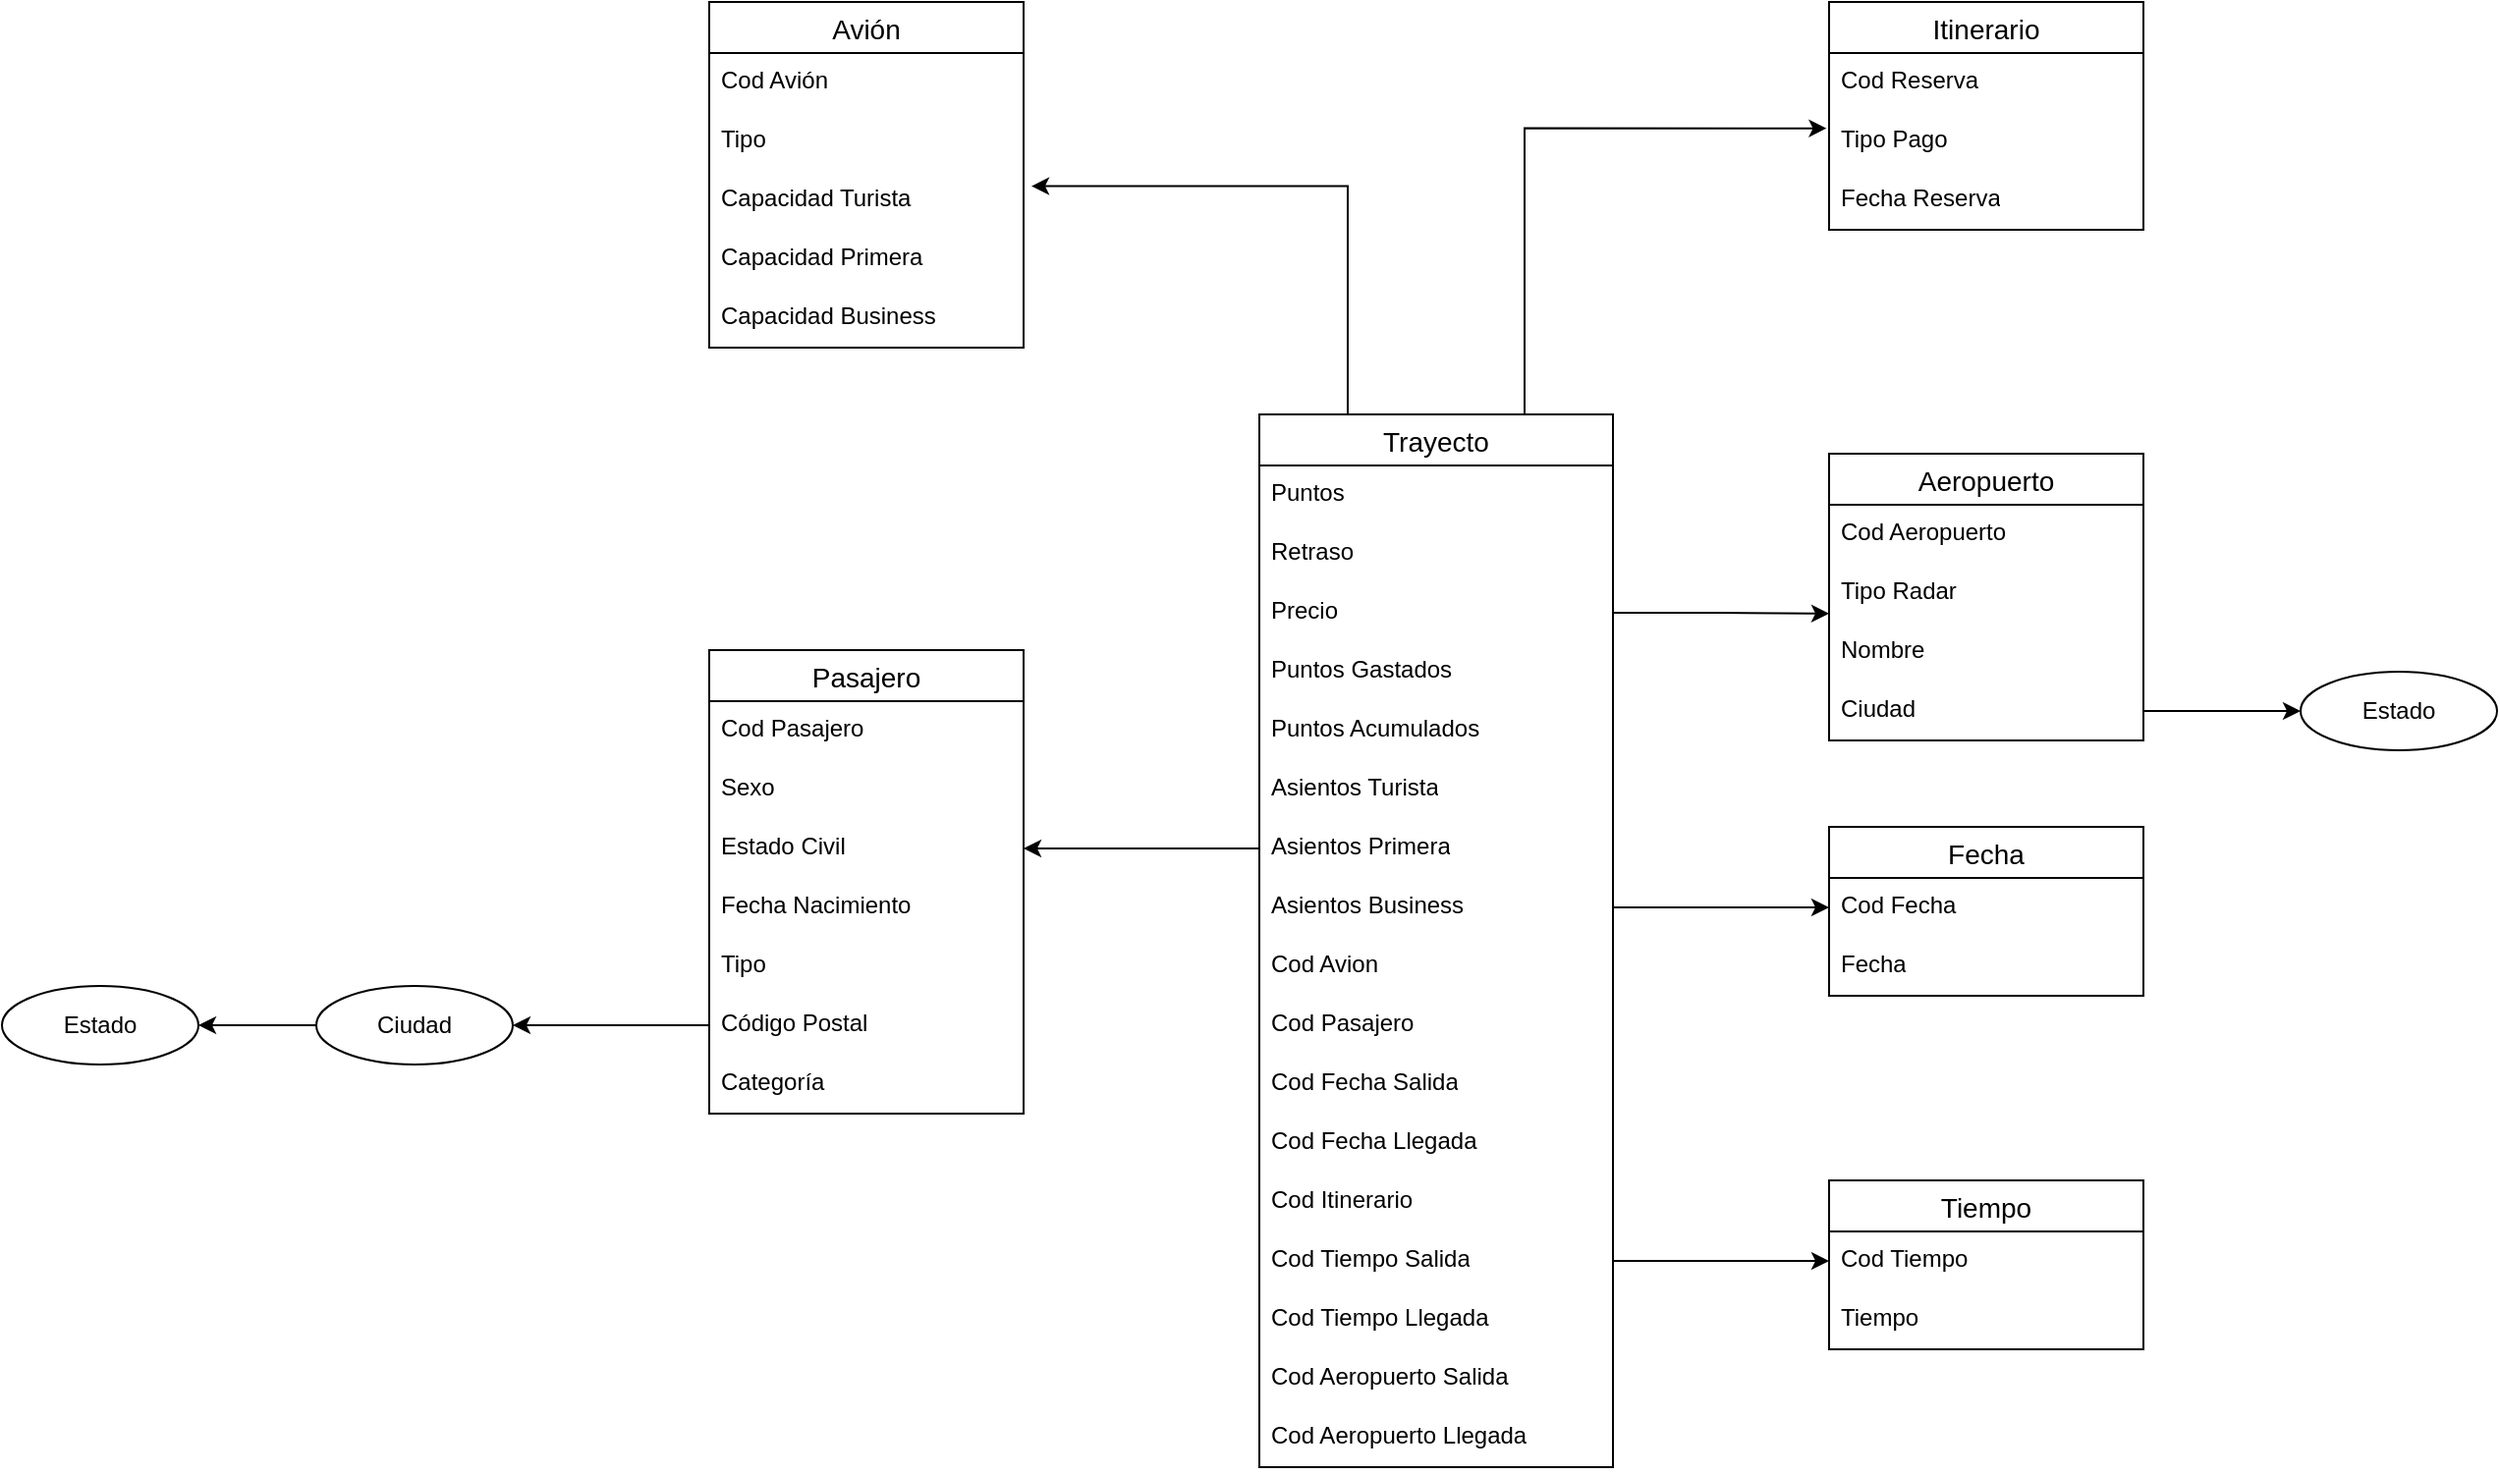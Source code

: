 <mxfile version="24.8.6" pages="2">
  <diagram name="Página-1" id="S4jOsOn_Ya11sdPhB-Du">
    <mxGraphModel dx="2493" dy="823" grid="1" gridSize="10" guides="1" tooltips="1" connect="1" arrows="1" fold="1" page="1" pageScale="1" pageWidth="827" pageHeight="1169" math="0" shadow="0">
      <root>
        <mxCell id="0" />
        <mxCell id="1" parent="0" />
        <mxCell id="UBzwf_cJOCPCS6G_j0R8-1" value="Trayecto" style="swimlane;fontStyle=0;childLayout=stackLayout;horizontal=1;startSize=26;horizontalStack=0;resizeParent=1;resizeParentMax=0;resizeLast=0;collapsible=1;marginBottom=0;align=center;fontSize=14;" parent="1" vertex="1">
          <mxGeometry x="280" y="240" width="180" height="536" as="geometry" />
        </mxCell>
        <mxCell id="UBzwf_cJOCPCS6G_j0R8-2" value="Puntos" style="text;strokeColor=none;fillColor=none;spacingLeft=4;spacingRight=4;overflow=hidden;rotatable=0;points=[[0,0.5],[1,0.5]];portConstraint=eastwest;fontSize=12;whiteSpace=wrap;html=1;" parent="UBzwf_cJOCPCS6G_j0R8-1" vertex="1">
          <mxGeometry y="26" width="180" height="30" as="geometry" />
        </mxCell>
        <mxCell id="UBzwf_cJOCPCS6G_j0R8-3" value="Retraso" style="text;strokeColor=none;fillColor=none;spacingLeft=4;spacingRight=4;overflow=hidden;rotatable=0;points=[[0,0.5],[1,0.5]];portConstraint=eastwest;fontSize=12;whiteSpace=wrap;html=1;" parent="UBzwf_cJOCPCS6G_j0R8-1" vertex="1">
          <mxGeometry y="56" width="180" height="30" as="geometry" />
        </mxCell>
        <mxCell id="UBzwf_cJOCPCS6G_j0R8-4" value="Precio" style="text;strokeColor=none;fillColor=none;spacingLeft=4;spacingRight=4;overflow=hidden;rotatable=0;points=[[0,0.5],[1,0.5]];portConstraint=eastwest;fontSize=12;whiteSpace=wrap;html=1;" parent="UBzwf_cJOCPCS6G_j0R8-1" vertex="1">
          <mxGeometry y="86" width="180" height="30" as="geometry" />
        </mxCell>
        <mxCell id="UBzwf_cJOCPCS6G_j0R8-6" value="Puntos Gastados" style="text;strokeColor=none;fillColor=none;spacingLeft=4;spacingRight=4;overflow=hidden;rotatable=0;points=[[0,0.5],[1,0.5]];portConstraint=eastwest;fontSize=12;whiteSpace=wrap;html=1;" parent="UBzwf_cJOCPCS6G_j0R8-1" vertex="1">
          <mxGeometry y="116" width="180" height="30" as="geometry" />
        </mxCell>
        <mxCell id="UBzwf_cJOCPCS6G_j0R8-7" value="Puntos Acumulados" style="text;strokeColor=none;fillColor=none;spacingLeft=4;spacingRight=4;overflow=hidden;rotatable=0;points=[[0,0.5],[1,0.5]];portConstraint=eastwest;fontSize=12;whiteSpace=wrap;html=1;" parent="UBzwf_cJOCPCS6G_j0R8-1" vertex="1">
          <mxGeometry y="146" width="180" height="30" as="geometry" />
        </mxCell>
        <mxCell id="UBzwf_cJOCPCS6G_j0R8-8" value="Asientos Turista" style="text;strokeColor=none;fillColor=none;spacingLeft=4;spacingRight=4;overflow=hidden;rotatable=0;points=[[0,0.5],[1,0.5]];portConstraint=eastwest;fontSize=12;whiteSpace=wrap;html=1;" parent="UBzwf_cJOCPCS6G_j0R8-1" vertex="1">
          <mxGeometry y="176" width="180" height="30" as="geometry" />
        </mxCell>
        <mxCell id="UBzwf_cJOCPCS6G_j0R8-9" value="Asientos Primera" style="text;strokeColor=none;fillColor=none;spacingLeft=4;spacingRight=4;overflow=hidden;rotatable=0;points=[[0,0.5],[1,0.5]];portConstraint=eastwest;fontSize=12;whiteSpace=wrap;html=1;" parent="UBzwf_cJOCPCS6G_j0R8-1" vertex="1">
          <mxGeometry y="206" width="180" height="30" as="geometry" />
        </mxCell>
        <mxCell id="UBzwf_cJOCPCS6G_j0R8-10" value="Asientos Business" style="text;strokeColor=none;fillColor=none;spacingLeft=4;spacingRight=4;overflow=hidden;rotatable=0;points=[[0,0.5],[1,0.5]];portConstraint=eastwest;fontSize=12;whiteSpace=wrap;html=1;" parent="UBzwf_cJOCPCS6G_j0R8-1" vertex="1">
          <mxGeometry y="236" width="180" height="30" as="geometry" />
        </mxCell>
        <mxCell id="UBzwf_cJOCPCS6G_j0R8-12" value="Cod Avion" style="text;strokeColor=none;fillColor=none;spacingLeft=4;spacingRight=4;overflow=hidden;rotatable=0;points=[[0,0.5],[1,0.5]];portConstraint=eastwest;fontSize=12;whiteSpace=wrap;html=1;" parent="UBzwf_cJOCPCS6G_j0R8-1" vertex="1">
          <mxGeometry y="266" width="180" height="30" as="geometry" />
        </mxCell>
        <mxCell id="UBzwf_cJOCPCS6G_j0R8-13" value="Cod Pasajero" style="text;strokeColor=none;fillColor=none;spacingLeft=4;spacingRight=4;overflow=hidden;rotatable=0;points=[[0,0.5],[1,0.5]];portConstraint=eastwest;fontSize=12;whiteSpace=wrap;html=1;" parent="UBzwf_cJOCPCS6G_j0R8-1" vertex="1">
          <mxGeometry y="296" width="180" height="30" as="geometry" />
        </mxCell>
        <mxCell id="UBzwf_cJOCPCS6G_j0R8-14" value="Cod Fecha Salida" style="text;strokeColor=none;fillColor=none;spacingLeft=4;spacingRight=4;overflow=hidden;rotatable=0;points=[[0,0.5],[1,0.5]];portConstraint=eastwest;fontSize=12;whiteSpace=wrap;html=1;" parent="UBzwf_cJOCPCS6G_j0R8-1" vertex="1">
          <mxGeometry y="326" width="180" height="30" as="geometry" />
        </mxCell>
        <mxCell id="UBzwf_cJOCPCS6G_j0R8-15" value="Cod Fecha Llegada" style="text;strokeColor=none;fillColor=none;spacingLeft=4;spacingRight=4;overflow=hidden;rotatable=0;points=[[0,0.5],[1,0.5]];portConstraint=eastwest;fontSize=12;whiteSpace=wrap;html=1;" parent="UBzwf_cJOCPCS6G_j0R8-1" vertex="1">
          <mxGeometry y="356" width="180" height="30" as="geometry" />
        </mxCell>
        <mxCell id="UBzwf_cJOCPCS6G_j0R8-16" value="Cod Itinerario" style="text;strokeColor=none;fillColor=none;spacingLeft=4;spacingRight=4;overflow=hidden;rotatable=0;points=[[0,0.5],[1,0.5]];portConstraint=eastwest;fontSize=12;whiteSpace=wrap;html=1;" parent="UBzwf_cJOCPCS6G_j0R8-1" vertex="1">
          <mxGeometry y="386" width="180" height="30" as="geometry" />
        </mxCell>
        <mxCell id="UBzwf_cJOCPCS6G_j0R8-17" value="Cod Tiempo Salida" style="text;strokeColor=none;fillColor=none;spacingLeft=4;spacingRight=4;overflow=hidden;rotatable=0;points=[[0,0.5],[1,0.5]];portConstraint=eastwest;fontSize=12;whiteSpace=wrap;html=1;" parent="UBzwf_cJOCPCS6G_j0R8-1" vertex="1">
          <mxGeometry y="416" width="180" height="30" as="geometry" />
        </mxCell>
        <mxCell id="UBzwf_cJOCPCS6G_j0R8-18" value="Cod Tiempo Llegada&lt;span style=&quot;white-space: pre;&quot;&gt;&#x9;&lt;/span&gt;&lt;span style=&quot;white-space: pre;&quot;&gt;&#x9;&lt;/span&gt;" style="text;strokeColor=none;fillColor=none;spacingLeft=4;spacingRight=4;overflow=hidden;rotatable=0;points=[[0,0.5],[1,0.5]];portConstraint=eastwest;fontSize=12;whiteSpace=wrap;html=1;" parent="UBzwf_cJOCPCS6G_j0R8-1" vertex="1">
          <mxGeometry y="446" width="180" height="30" as="geometry" />
        </mxCell>
        <mxCell id="UBzwf_cJOCPCS6G_j0R8-19" value="Cod Aeropuerto Salida" style="text;strokeColor=none;fillColor=none;spacingLeft=4;spacingRight=4;overflow=hidden;rotatable=0;points=[[0,0.5],[1,0.5]];portConstraint=eastwest;fontSize=12;whiteSpace=wrap;html=1;" parent="UBzwf_cJOCPCS6G_j0R8-1" vertex="1">
          <mxGeometry y="476" width="180" height="30" as="geometry" />
        </mxCell>
        <mxCell id="UBzwf_cJOCPCS6G_j0R8-20" value="Cod Aeropuerto Llegada" style="text;strokeColor=none;fillColor=none;spacingLeft=4;spacingRight=4;overflow=hidden;rotatable=0;points=[[0,0.5],[1,0.5]];portConstraint=eastwest;fontSize=12;whiteSpace=wrap;html=1;" parent="UBzwf_cJOCPCS6G_j0R8-1" vertex="1">
          <mxGeometry y="506" width="180" height="30" as="geometry" />
        </mxCell>
        <mxCell id="UBzwf_cJOCPCS6G_j0R8-22" value="Avión" style="swimlane;fontStyle=0;childLayout=stackLayout;horizontal=1;startSize=26;horizontalStack=0;resizeParent=1;resizeParentMax=0;resizeLast=0;collapsible=1;marginBottom=0;align=center;fontSize=14;" parent="1" vertex="1">
          <mxGeometry y="30" width="160" height="176" as="geometry" />
        </mxCell>
        <mxCell id="UBzwf_cJOCPCS6G_j0R8-23" value="Cod Avión" style="text;strokeColor=none;fillColor=none;spacingLeft=4;spacingRight=4;overflow=hidden;rotatable=0;points=[[0,0.5],[1,0.5]];portConstraint=eastwest;fontSize=12;whiteSpace=wrap;html=1;" parent="UBzwf_cJOCPCS6G_j0R8-22" vertex="1">
          <mxGeometry y="26" width="160" height="30" as="geometry" />
        </mxCell>
        <mxCell id="UBzwf_cJOCPCS6G_j0R8-24" value="Tipo" style="text;strokeColor=none;fillColor=none;spacingLeft=4;spacingRight=4;overflow=hidden;rotatable=0;points=[[0,0.5],[1,0.5]];portConstraint=eastwest;fontSize=12;whiteSpace=wrap;html=1;" parent="UBzwf_cJOCPCS6G_j0R8-22" vertex="1">
          <mxGeometry y="56" width="160" height="30" as="geometry" />
        </mxCell>
        <mxCell id="UBzwf_cJOCPCS6G_j0R8-25" value="Capacidad Turista" style="text;strokeColor=none;fillColor=none;spacingLeft=4;spacingRight=4;overflow=hidden;rotatable=0;points=[[0,0.5],[1,0.5]];portConstraint=eastwest;fontSize=12;whiteSpace=wrap;html=1;" parent="UBzwf_cJOCPCS6G_j0R8-22" vertex="1">
          <mxGeometry y="86" width="160" height="30" as="geometry" />
        </mxCell>
        <mxCell id="UBzwf_cJOCPCS6G_j0R8-26" value="Capacidad Primera" style="text;strokeColor=none;fillColor=none;spacingLeft=4;spacingRight=4;overflow=hidden;rotatable=0;points=[[0,0.5],[1,0.5]];portConstraint=eastwest;fontSize=12;whiteSpace=wrap;html=1;" parent="UBzwf_cJOCPCS6G_j0R8-22" vertex="1">
          <mxGeometry y="116" width="160" height="30" as="geometry" />
        </mxCell>
        <mxCell id="UBzwf_cJOCPCS6G_j0R8-27" value="Capacidad Business" style="text;strokeColor=none;fillColor=none;spacingLeft=4;spacingRight=4;overflow=hidden;rotatable=0;points=[[0,0.5],[1,0.5]];portConstraint=eastwest;fontSize=12;whiteSpace=wrap;html=1;" parent="UBzwf_cJOCPCS6G_j0R8-22" vertex="1">
          <mxGeometry y="146" width="160" height="30" as="geometry" />
        </mxCell>
        <mxCell id="UBzwf_cJOCPCS6G_j0R8-29" value="Pasajero" style="swimlane;fontStyle=0;childLayout=stackLayout;horizontal=1;startSize=26;horizontalStack=0;resizeParent=1;resizeParentMax=0;resizeLast=0;collapsible=1;marginBottom=0;align=center;fontSize=14;" parent="1" vertex="1">
          <mxGeometry y="360" width="160" height="236" as="geometry" />
        </mxCell>
        <mxCell id="UBzwf_cJOCPCS6G_j0R8-30" value="Cod Pasajero" style="text;strokeColor=none;fillColor=none;spacingLeft=4;spacingRight=4;overflow=hidden;rotatable=0;points=[[0,0.5],[1,0.5]];portConstraint=eastwest;fontSize=12;whiteSpace=wrap;html=1;" parent="UBzwf_cJOCPCS6G_j0R8-29" vertex="1">
          <mxGeometry y="26" width="160" height="30" as="geometry" />
        </mxCell>
        <mxCell id="UBzwf_cJOCPCS6G_j0R8-31" value="Sexo" style="text;strokeColor=none;fillColor=none;spacingLeft=4;spacingRight=4;overflow=hidden;rotatable=0;points=[[0,0.5],[1,0.5]];portConstraint=eastwest;fontSize=12;whiteSpace=wrap;html=1;" parent="UBzwf_cJOCPCS6G_j0R8-29" vertex="1">
          <mxGeometry y="56" width="160" height="30" as="geometry" />
        </mxCell>
        <mxCell id="UBzwf_cJOCPCS6G_j0R8-32" value="Estado Civil" style="text;strokeColor=none;fillColor=none;spacingLeft=4;spacingRight=4;overflow=hidden;rotatable=0;points=[[0,0.5],[1,0.5]];portConstraint=eastwest;fontSize=12;whiteSpace=wrap;html=1;" parent="UBzwf_cJOCPCS6G_j0R8-29" vertex="1">
          <mxGeometry y="86" width="160" height="30" as="geometry" />
        </mxCell>
        <mxCell id="UBzwf_cJOCPCS6G_j0R8-33" value="Fecha Nacimiento" style="text;strokeColor=none;fillColor=none;spacingLeft=4;spacingRight=4;overflow=hidden;rotatable=0;points=[[0,0.5],[1,0.5]];portConstraint=eastwest;fontSize=12;whiteSpace=wrap;html=1;" parent="UBzwf_cJOCPCS6G_j0R8-29" vertex="1">
          <mxGeometry y="116" width="160" height="30" as="geometry" />
        </mxCell>
        <mxCell id="UBzwf_cJOCPCS6G_j0R8-34" value="Tipo" style="text;strokeColor=none;fillColor=none;spacingLeft=4;spacingRight=4;overflow=hidden;rotatable=0;points=[[0,0.5],[1,0.5]];portConstraint=eastwest;fontSize=12;whiteSpace=wrap;html=1;" parent="UBzwf_cJOCPCS6G_j0R8-29" vertex="1">
          <mxGeometry y="146" width="160" height="30" as="geometry" />
        </mxCell>
        <mxCell id="UBzwf_cJOCPCS6G_j0R8-35" value="Código Postal" style="text;strokeColor=none;fillColor=none;spacingLeft=4;spacingRight=4;overflow=hidden;rotatable=0;points=[[0,0.5],[1,0.5]];portConstraint=eastwest;fontSize=12;whiteSpace=wrap;html=1;" parent="UBzwf_cJOCPCS6G_j0R8-29" vertex="1">
          <mxGeometry y="176" width="160" height="30" as="geometry" />
        </mxCell>
        <mxCell id="UBzwf_cJOCPCS6G_j0R8-36" value="Categoría" style="text;strokeColor=none;fillColor=none;spacingLeft=4;spacingRight=4;overflow=hidden;rotatable=0;points=[[0,0.5],[1,0.5]];portConstraint=eastwest;fontSize=12;whiteSpace=wrap;html=1;" parent="UBzwf_cJOCPCS6G_j0R8-29" vertex="1">
          <mxGeometry y="206" width="160" height="30" as="geometry" />
        </mxCell>
        <mxCell id="UBzwf_cJOCPCS6G_j0R8-66" style="edgeStyle=orthogonalEdgeStyle;rounded=0;orthogonalLoop=1;jettySize=auto;html=1;exitX=0;exitY=0.5;exitDx=0;exitDy=0;entryX=1;entryY=0.5;entryDx=0;entryDy=0;" parent="1" source="UBzwf_cJOCPCS6G_j0R8-37" target="UBzwf_cJOCPCS6G_j0R8-38" edge="1">
          <mxGeometry relative="1" as="geometry" />
        </mxCell>
        <mxCell id="UBzwf_cJOCPCS6G_j0R8-37" value="Ciudad" style="ellipse;whiteSpace=wrap;html=1;align=center;" parent="1" vertex="1">
          <mxGeometry x="-200" y="531" width="100" height="40" as="geometry" />
        </mxCell>
        <mxCell id="UBzwf_cJOCPCS6G_j0R8-38" value="Estado" style="ellipse;whiteSpace=wrap;html=1;align=center;" parent="1" vertex="1">
          <mxGeometry x="-360" y="531" width="100" height="40" as="geometry" />
        </mxCell>
        <mxCell id="UBzwf_cJOCPCS6G_j0R8-39" value="Itinerario" style="swimlane;fontStyle=0;childLayout=stackLayout;horizontal=1;startSize=26;horizontalStack=0;resizeParent=1;resizeParentMax=0;resizeLast=0;collapsible=1;marginBottom=0;align=center;fontSize=14;" parent="1" vertex="1">
          <mxGeometry x="570" y="30" width="160" height="116" as="geometry" />
        </mxCell>
        <mxCell id="UBzwf_cJOCPCS6G_j0R8-40" value="Cod Reserva" style="text;strokeColor=none;fillColor=none;spacingLeft=4;spacingRight=4;overflow=hidden;rotatable=0;points=[[0,0.5],[1,0.5]];portConstraint=eastwest;fontSize=12;whiteSpace=wrap;html=1;" parent="UBzwf_cJOCPCS6G_j0R8-39" vertex="1">
          <mxGeometry y="26" width="160" height="30" as="geometry" />
        </mxCell>
        <mxCell id="UBzwf_cJOCPCS6G_j0R8-41" value="Tipo Pago" style="text;strokeColor=none;fillColor=none;spacingLeft=4;spacingRight=4;overflow=hidden;rotatable=0;points=[[0,0.5],[1,0.5]];portConstraint=eastwest;fontSize=12;whiteSpace=wrap;html=1;" parent="UBzwf_cJOCPCS6G_j0R8-39" vertex="1">
          <mxGeometry y="56" width="160" height="30" as="geometry" />
        </mxCell>
        <mxCell id="UBzwf_cJOCPCS6G_j0R8-42" value="Fecha Reserva" style="text;strokeColor=none;fillColor=none;spacingLeft=4;spacingRight=4;overflow=hidden;rotatable=0;points=[[0,0.5],[1,0.5]];portConstraint=eastwest;fontSize=12;whiteSpace=wrap;html=1;" parent="UBzwf_cJOCPCS6G_j0R8-39" vertex="1">
          <mxGeometry y="86" width="160" height="30" as="geometry" />
        </mxCell>
        <mxCell id="UBzwf_cJOCPCS6G_j0R8-45" value="Aeropuerto" style="swimlane;fontStyle=0;childLayout=stackLayout;horizontal=1;startSize=26;horizontalStack=0;resizeParent=1;resizeParentMax=0;resizeLast=0;collapsible=1;marginBottom=0;align=center;fontSize=14;" parent="1" vertex="1">
          <mxGeometry x="570" y="260" width="160" height="146" as="geometry" />
        </mxCell>
        <mxCell id="UBzwf_cJOCPCS6G_j0R8-46" value="Cod Aeropuerto" style="text;strokeColor=none;fillColor=none;spacingLeft=4;spacingRight=4;overflow=hidden;rotatable=0;points=[[0,0.5],[1,0.5]];portConstraint=eastwest;fontSize=12;whiteSpace=wrap;html=1;" parent="UBzwf_cJOCPCS6G_j0R8-45" vertex="1">
          <mxGeometry y="26" width="160" height="30" as="geometry" />
        </mxCell>
        <mxCell id="UBzwf_cJOCPCS6G_j0R8-47" value="Tipo Radar" style="text;strokeColor=none;fillColor=none;spacingLeft=4;spacingRight=4;overflow=hidden;rotatable=0;points=[[0,0.5],[1,0.5]];portConstraint=eastwest;fontSize=12;whiteSpace=wrap;html=1;" parent="UBzwf_cJOCPCS6G_j0R8-45" vertex="1">
          <mxGeometry y="56" width="160" height="30" as="geometry" />
        </mxCell>
        <mxCell id="UBzwf_cJOCPCS6G_j0R8-48" value="Nombre" style="text;strokeColor=none;fillColor=none;spacingLeft=4;spacingRight=4;overflow=hidden;rotatable=0;points=[[0,0.5],[1,0.5]];portConstraint=eastwest;fontSize=12;whiteSpace=wrap;html=1;" parent="UBzwf_cJOCPCS6G_j0R8-45" vertex="1">
          <mxGeometry y="86" width="160" height="30" as="geometry" />
        </mxCell>
        <mxCell id="UBzwf_cJOCPCS6G_j0R8-49" value="Ciudad" style="text;strokeColor=none;fillColor=none;spacingLeft=4;spacingRight=4;overflow=hidden;rotatable=0;points=[[0,0.5],[1,0.5]];portConstraint=eastwest;fontSize=12;whiteSpace=wrap;html=1;" parent="UBzwf_cJOCPCS6G_j0R8-45" vertex="1">
          <mxGeometry y="116" width="160" height="30" as="geometry" />
        </mxCell>
        <mxCell id="UBzwf_cJOCPCS6G_j0R8-51" value="Estado" style="ellipse;whiteSpace=wrap;html=1;align=center;" parent="1" vertex="1">
          <mxGeometry x="810" y="371" width="100" height="40" as="geometry" />
        </mxCell>
        <mxCell id="UBzwf_cJOCPCS6G_j0R8-52" value="Fecha" style="swimlane;fontStyle=0;childLayout=stackLayout;horizontal=1;startSize=26;horizontalStack=0;resizeParent=1;resizeParentMax=0;resizeLast=0;collapsible=1;marginBottom=0;align=center;fontSize=14;" parent="1" vertex="1">
          <mxGeometry x="570" y="450" width="160" height="86" as="geometry" />
        </mxCell>
        <mxCell id="UBzwf_cJOCPCS6G_j0R8-53" value="Cod Fecha" style="text;strokeColor=none;fillColor=none;spacingLeft=4;spacingRight=4;overflow=hidden;rotatable=0;points=[[0,0.5],[1,0.5]];portConstraint=eastwest;fontSize=12;whiteSpace=wrap;html=1;" parent="UBzwf_cJOCPCS6G_j0R8-52" vertex="1">
          <mxGeometry y="26" width="160" height="30" as="geometry" />
        </mxCell>
        <mxCell id="UBzwf_cJOCPCS6G_j0R8-54" value="Fecha" style="text;strokeColor=none;fillColor=none;spacingLeft=4;spacingRight=4;overflow=hidden;rotatable=0;points=[[0,0.5],[1,0.5]];portConstraint=eastwest;fontSize=12;whiteSpace=wrap;html=1;" parent="UBzwf_cJOCPCS6G_j0R8-52" vertex="1">
          <mxGeometry y="56" width="160" height="30" as="geometry" />
        </mxCell>
        <mxCell id="UBzwf_cJOCPCS6G_j0R8-57" value="Tiempo" style="swimlane;fontStyle=0;childLayout=stackLayout;horizontal=1;startSize=26;horizontalStack=0;resizeParent=1;resizeParentMax=0;resizeLast=0;collapsible=1;marginBottom=0;align=center;fontSize=14;" parent="1" vertex="1">
          <mxGeometry x="570" y="630" width="160" height="86" as="geometry" />
        </mxCell>
        <mxCell id="UBzwf_cJOCPCS6G_j0R8-58" value="Cod Tiempo" style="text;strokeColor=none;fillColor=none;spacingLeft=4;spacingRight=4;overflow=hidden;rotatable=0;points=[[0,0.5],[1,0.5]];portConstraint=eastwest;fontSize=12;whiteSpace=wrap;html=1;" parent="UBzwf_cJOCPCS6G_j0R8-57" vertex="1">
          <mxGeometry y="26" width="160" height="30" as="geometry" />
        </mxCell>
        <mxCell id="UBzwf_cJOCPCS6G_j0R8-59" value="Tiempo" style="text;strokeColor=none;fillColor=none;spacingLeft=4;spacingRight=4;overflow=hidden;rotatable=0;points=[[0,0.5],[1,0.5]];portConstraint=eastwest;fontSize=12;whiteSpace=wrap;html=1;" parent="UBzwf_cJOCPCS6G_j0R8-57" vertex="1">
          <mxGeometry y="56" width="160" height="30" as="geometry" />
        </mxCell>
        <mxCell id="UBzwf_cJOCPCS6G_j0R8-61" style="edgeStyle=orthogonalEdgeStyle;rounded=0;orthogonalLoop=1;jettySize=auto;html=1;exitX=1;exitY=0.5;exitDx=0;exitDy=0;entryX=0;entryY=0.5;entryDx=0;entryDy=0;" parent="1" source="UBzwf_cJOCPCS6G_j0R8-10" target="UBzwf_cJOCPCS6G_j0R8-53" edge="1">
          <mxGeometry relative="1" as="geometry" />
        </mxCell>
        <mxCell id="UBzwf_cJOCPCS6G_j0R8-62" style="edgeStyle=orthogonalEdgeStyle;rounded=0;orthogonalLoop=1;jettySize=auto;html=1;exitX=1;exitY=0.5;exitDx=0;exitDy=0;entryX=0;entryY=-0.153;entryDx=0;entryDy=0;entryPerimeter=0;" parent="1" source="UBzwf_cJOCPCS6G_j0R8-4" target="UBzwf_cJOCPCS6G_j0R8-48" edge="1">
          <mxGeometry relative="1" as="geometry" />
        </mxCell>
        <mxCell id="UBzwf_cJOCPCS6G_j0R8-63" style="edgeStyle=orthogonalEdgeStyle;rounded=0;orthogonalLoop=1;jettySize=auto;html=1;exitX=0.75;exitY=0;exitDx=0;exitDy=0;entryX=-0.008;entryY=0.278;entryDx=0;entryDy=0;entryPerimeter=0;" parent="1" source="UBzwf_cJOCPCS6G_j0R8-1" target="UBzwf_cJOCPCS6G_j0R8-41" edge="1">
          <mxGeometry relative="1" as="geometry" />
        </mxCell>
        <mxCell id="UBzwf_cJOCPCS6G_j0R8-64" style="edgeStyle=orthogonalEdgeStyle;rounded=0;orthogonalLoop=1;jettySize=auto;html=1;exitX=0.25;exitY=0;exitDx=0;exitDy=0;entryX=1.025;entryY=0.259;entryDx=0;entryDy=0;entryPerimeter=0;" parent="1" source="UBzwf_cJOCPCS6G_j0R8-1" target="UBzwf_cJOCPCS6G_j0R8-25" edge="1">
          <mxGeometry relative="1" as="geometry" />
        </mxCell>
        <mxCell id="UBzwf_cJOCPCS6G_j0R8-65" style="edgeStyle=orthogonalEdgeStyle;rounded=0;orthogonalLoop=1;jettySize=auto;html=1;exitX=0;exitY=0.5;exitDx=0;exitDy=0;entryX=1;entryY=0.5;entryDx=0;entryDy=0;" parent="1" source="UBzwf_cJOCPCS6G_j0R8-9" target="UBzwf_cJOCPCS6G_j0R8-32" edge="1">
          <mxGeometry relative="1" as="geometry" />
        </mxCell>
        <mxCell id="UBzwf_cJOCPCS6G_j0R8-68" style="edgeStyle=orthogonalEdgeStyle;rounded=0;orthogonalLoop=1;jettySize=auto;html=1;exitX=0;exitY=0.5;exitDx=0;exitDy=0;entryX=1;entryY=0.5;entryDx=0;entryDy=0;" parent="1" source="UBzwf_cJOCPCS6G_j0R8-35" target="UBzwf_cJOCPCS6G_j0R8-37" edge="1">
          <mxGeometry relative="1" as="geometry" />
        </mxCell>
        <mxCell id="UBzwf_cJOCPCS6G_j0R8-69" style="edgeStyle=orthogonalEdgeStyle;rounded=0;orthogonalLoop=1;jettySize=auto;html=1;exitX=1;exitY=0.5;exitDx=0;exitDy=0;entryX=0;entryY=0.5;entryDx=0;entryDy=0;" parent="1" source="UBzwf_cJOCPCS6G_j0R8-49" target="UBzwf_cJOCPCS6G_j0R8-51" edge="1">
          <mxGeometry relative="1" as="geometry" />
        </mxCell>
        <mxCell id="UBzwf_cJOCPCS6G_j0R8-70" style="edgeStyle=orthogonalEdgeStyle;rounded=0;orthogonalLoop=1;jettySize=auto;html=1;entryX=0;entryY=0.5;entryDx=0;entryDy=0;" parent="1" source="UBzwf_cJOCPCS6G_j0R8-17" target="UBzwf_cJOCPCS6G_j0R8-58" edge="1">
          <mxGeometry relative="1" as="geometry" />
        </mxCell>
      </root>
    </mxGraphModel>
  </diagram>
  <diagram id="KmAyiCLuqwmI9MlmwFWO" name="Página-2">
    <mxGraphModel dx="706" dy="790" grid="1" gridSize="10" guides="1" tooltips="1" connect="1" arrows="1" fold="1" page="1" pageScale="1" pageWidth="827" pageHeight="1169" math="0" shadow="0">
      <root>
        <mxCell id="0" />
        <mxCell id="1" parent="0" />
        <mxCell id="5X4Pz__T11sAxtTTwLbs-1" value="Vuelo" style="swimlane;fontStyle=0;childLayout=stackLayout;horizontal=1;startSize=26;horizontalStack=0;resizeParent=1;resizeParentMax=0;resizeLast=0;collapsible=1;marginBottom=0;align=center;fontSize=14;" vertex="1" parent="1">
          <mxGeometry x="390" y="260" width="160" height="266" as="geometry" />
        </mxCell>
        <mxCell id="5X4Pz__T11sAxtTTwLbs-2" value="Cod Vuelo&lt;span style=&quot;background-color: initial; white-space: pre;&quot;&gt;&#x9;&lt;/span&gt;&lt;span style=&quot;background-color: initial; white-space: pre;&quot;&gt;&#x9;&lt;/span&gt;" style="text;strokeColor=none;fillColor=none;spacingLeft=4;spacingRight=4;overflow=hidden;rotatable=0;points=[[0,0.5],[1,0.5]];portConstraint=eastwest;fontSize=12;whiteSpace=wrap;html=1;" vertex="1" parent="5X4Pz__T11sAxtTTwLbs-1">
          <mxGeometry y="26" width="160" height="30" as="geometry" />
        </mxCell>
        <mxCell id="5X4Pz__T11sAxtTTwLbs-3" value="Tiempo Salida" style="text;strokeColor=none;fillColor=none;spacingLeft=4;spacingRight=4;overflow=hidden;rotatable=0;points=[[0,0.5],[1,0.5]];portConstraint=eastwest;fontSize=12;whiteSpace=wrap;html=1;" vertex="1" parent="5X4Pz__T11sAxtTTwLbs-1">
          <mxGeometry y="56" width="160" height="30" as="geometry" />
        </mxCell>
        <mxCell id="5X4Pz__T11sAxtTTwLbs-4" value="Tiempo Llegada" style="text;strokeColor=none;fillColor=none;spacingLeft=4;spacingRight=4;overflow=hidden;rotatable=0;points=[[0,0.5],[1,0.5]];portConstraint=eastwest;fontSize=12;whiteSpace=wrap;html=1;" vertex="1" parent="5X4Pz__T11sAxtTTwLbs-1">
          <mxGeometry y="86" width="160" height="30" as="geometry" />
        </mxCell>
        <mxCell id="5X4Pz__T11sAxtTTwLbs-5" value="Tipo Avión" style="text;strokeColor=none;fillColor=none;spacingLeft=4;spacingRight=4;overflow=hidden;rotatable=0;points=[[0,0.5],[1,0.5]];portConstraint=eastwest;fontSize=12;whiteSpace=wrap;html=1;" vertex="1" parent="5X4Pz__T11sAxtTTwLbs-1">
          <mxGeometry y="116" width="160" height="30" as="geometry" />
        </mxCell>
        <mxCell id="5X4Pz__T11sAxtTTwLbs-6" value="Capacidad" style="text;strokeColor=none;fillColor=none;spacingLeft=4;spacingRight=4;overflow=hidden;rotatable=0;points=[[0,0.5],[1,0.5]];portConstraint=eastwest;fontSize=12;whiteSpace=wrap;html=1;" vertex="1" parent="5X4Pz__T11sAxtTTwLbs-1">
          <mxGeometry y="146" width="160" height="30" as="geometry" />
        </mxCell>
        <mxCell id="5X4Pz__T11sAxtTTwLbs-7" value="Capacidad Primera Clase" style="text;strokeColor=none;fillColor=none;spacingLeft=4;spacingRight=4;overflow=hidden;rotatable=0;points=[[0,0.5],[1,0.5]];portConstraint=eastwest;fontSize=12;whiteSpace=wrap;html=1;" vertex="1" parent="5X4Pz__T11sAxtTTwLbs-1">
          <mxGeometry y="176" width="160" height="30" as="geometry" />
        </mxCell>
        <mxCell id="5X4Pz__T11sAxtTTwLbs-8" value="Capacidad Business" style="text;strokeColor=none;fillColor=none;spacingLeft=4;spacingRight=4;overflow=hidden;rotatable=0;points=[[0,0.5],[1,0.5]];portConstraint=eastwest;fontSize=12;whiteSpace=wrap;html=1;" vertex="1" parent="5X4Pz__T11sAxtTTwLbs-1">
          <mxGeometry y="206" width="160" height="30" as="geometry" />
        </mxCell>
        <mxCell id="5X4Pz__T11sAxtTTwLbs-9" value="Capacidad Turista" style="text;strokeColor=none;fillColor=none;spacingLeft=4;spacingRight=4;overflow=hidden;rotatable=0;points=[[0,0.5],[1,0.5]];portConstraint=eastwest;fontSize=12;whiteSpace=wrap;html=1;" vertex="1" parent="5X4Pz__T11sAxtTTwLbs-1">
          <mxGeometry y="236" width="160" height="30" as="geometry" />
        </mxCell>
      </root>
    </mxGraphModel>
  </diagram>
</mxfile>
